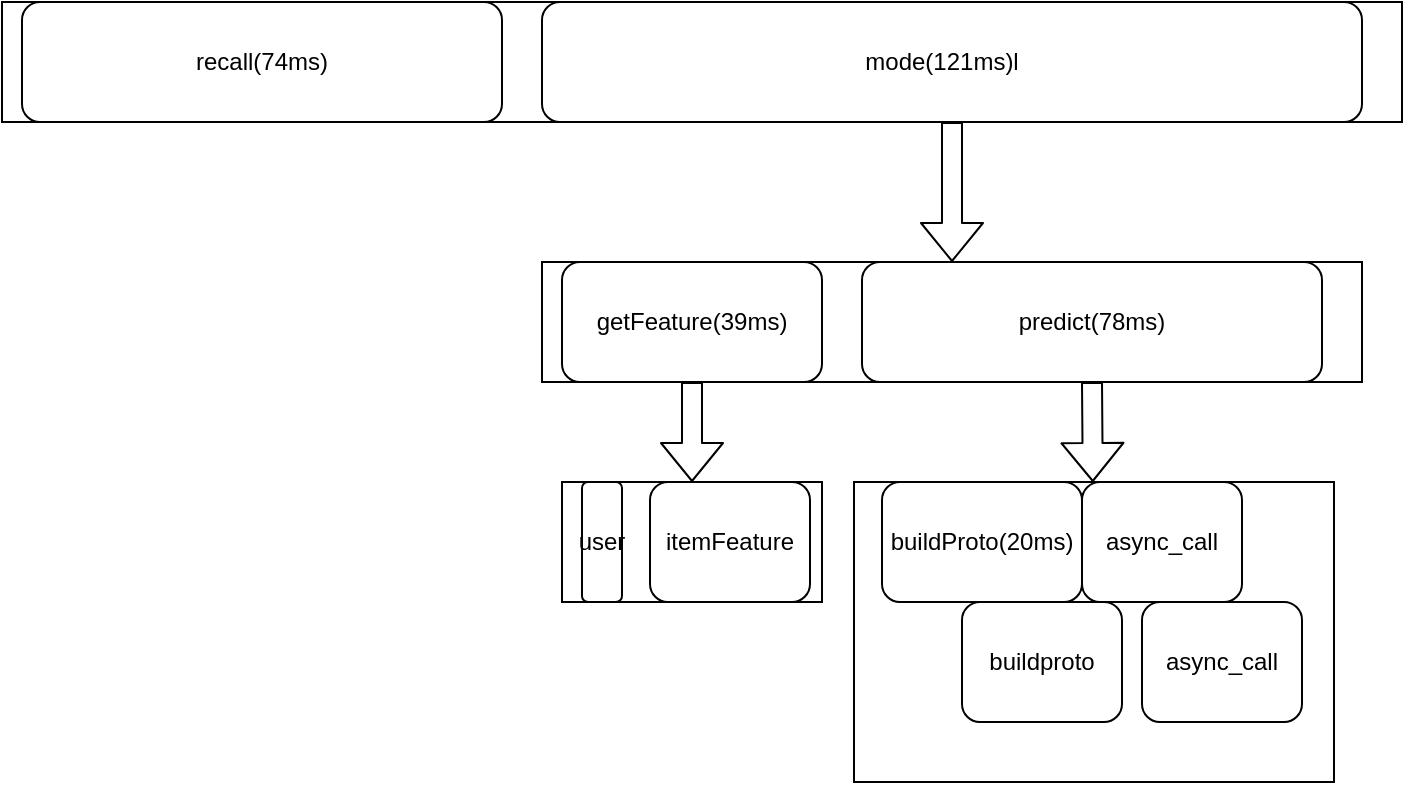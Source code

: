 <mxfile version="13.9.2" type="github">
  <diagram id="UEAZaV06oQafjDegOS_-" name="Page-1">
    <mxGraphModel dx="570" dy="308" grid="1" gridSize="10" guides="1" tooltips="1" connect="1" arrows="1" fold="1" page="1" pageScale="1" pageWidth="827" pageHeight="1169" math="0" shadow="0">
      <root>
        <mxCell id="0" />
        <mxCell id="1" parent="0" />
        <mxCell id="EQKizvcPX6LPGZTY7q5G-1" value="" style="rounded=0;whiteSpace=wrap;html=1;" vertex="1" parent="1">
          <mxGeometry x="50" y="360" width="700" height="60" as="geometry" />
        </mxCell>
        <mxCell id="EQKizvcPX6LPGZTY7q5G-3" value="" style="rounded=1;whiteSpace=wrap;html=1;" vertex="1" parent="1">
          <mxGeometry x="320" y="360" width="410" height="60" as="geometry" />
        </mxCell>
        <mxCell id="EQKizvcPX6LPGZTY7q5G-5" value="recall(74ms)" style="rounded=1;whiteSpace=wrap;html=1;" vertex="1" parent="1">
          <mxGeometry x="60" y="360" width="240" height="60" as="geometry" />
        </mxCell>
        <mxCell id="EQKizvcPX6LPGZTY7q5G-6" value="mode(121ms)l" style="text;html=1;strokeColor=none;fillColor=none;align=center;verticalAlign=middle;whiteSpace=wrap;rounded=0;" vertex="1" parent="1">
          <mxGeometry x="500" y="380" width="40" height="20" as="geometry" />
        </mxCell>
        <mxCell id="EQKizvcPX6LPGZTY7q5G-9" value="" style="rounded=0;whiteSpace=wrap;html=1;" vertex="1" parent="1">
          <mxGeometry x="320" y="490" width="410" height="60" as="geometry" />
        </mxCell>
        <mxCell id="EQKizvcPX6LPGZTY7q5G-12" value="" style="shape=flexArrow;endArrow=classic;html=1;exitX=0.5;exitY=1;exitDx=0;exitDy=0;entryX=0.5;entryY=0;entryDx=0;entryDy=0;" edge="1" parent="1" source="EQKizvcPX6LPGZTY7q5G-3" target="EQKizvcPX6LPGZTY7q5G-9">
          <mxGeometry width="50" height="50" relative="1" as="geometry">
            <mxPoint x="190" y="540" as="sourcePoint" />
            <mxPoint x="240" y="490" as="targetPoint" />
          </mxGeometry>
        </mxCell>
        <mxCell id="EQKizvcPX6LPGZTY7q5G-13" value="getFeature(39ms)" style="rounded=1;whiteSpace=wrap;html=1;" vertex="1" parent="1">
          <mxGeometry x="330" y="490" width="130" height="60" as="geometry" />
        </mxCell>
        <mxCell id="EQKizvcPX6LPGZTY7q5G-14" value="predict(78ms)" style="rounded=1;whiteSpace=wrap;html=1;" vertex="1" parent="1">
          <mxGeometry x="480" y="490" width="230" height="60" as="geometry" />
        </mxCell>
        <mxCell id="EQKizvcPX6LPGZTY7q5G-15" value="" style="rounded=0;whiteSpace=wrap;html=1;" vertex="1" parent="1">
          <mxGeometry x="476" y="600" width="240" height="150" as="geometry" />
        </mxCell>
        <mxCell id="EQKizvcPX6LPGZTY7q5G-16" value="" style="shape=flexArrow;endArrow=classic;html=1;exitX=0.5;exitY=1;exitDx=0;exitDy=0;" edge="1" parent="1" source="EQKizvcPX6LPGZTY7q5G-14" target="EQKizvcPX6LPGZTY7q5G-15">
          <mxGeometry width="50" height="50" relative="1" as="geometry">
            <mxPoint x="390" y="420" as="sourcePoint" />
            <mxPoint x="440" y="370" as="targetPoint" />
          </mxGeometry>
        </mxCell>
        <mxCell id="EQKizvcPX6LPGZTY7q5G-17" value="buildProto(20ms)" style="rounded=1;whiteSpace=wrap;html=1;" vertex="1" parent="1">
          <mxGeometry x="490" y="600" width="100" height="60" as="geometry" />
        </mxCell>
        <mxCell id="EQKizvcPX6LPGZTY7q5G-18" value="async_call" style="rounded=1;whiteSpace=wrap;html=1;" vertex="1" parent="1">
          <mxGeometry x="620" y="660" width="80" height="60" as="geometry" />
        </mxCell>
        <mxCell id="EQKizvcPX6LPGZTY7q5G-19" value="buildproto" style="rounded=1;whiteSpace=wrap;html=1;" vertex="1" parent="1">
          <mxGeometry x="530" y="660" width="80" height="60" as="geometry" />
        </mxCell>
        <mxCell id="EQKizvcPX6LPGZTY7q5G-20" value="async_call" style="rounded=1;whiteSpace=wrap;html=1;" vertex="1" parent="1">
          <mxGeometry x="590" y="600" width="80" height="60" as="geometry" />
        </mxCell>
        <mxCell id="EQKizvcPX6LPGZTY7q5G-21" value="" style="rounded=0;whiteSpace=wrap;html=1;" vertex="1" parent="1">
          <mxGeometry x="330" y="600" width="130" height="60" as="geometry" />
        </mxCell>
        <mxCell id="EQKizvcPX6LPGZTY7q5G-22" value="" style="shape=flexArrow;endArrow=classic;html=1;exitX=0.5;exitY=1;exitDx=0;exitDy=0;entryX=0.5;entryY=0;entryDx=0;entryDy=0;" edge="1" parent="1" source="EQKizvcPX6LPGZTY7q5G-13" target="EQKizvcPX6LPGZTY7q5G-21">
          <mxGeometry width="50" height="50" relative="1" as="geometry">
            <mxPoint x="520" y="580" as="sourcePoint" />
            <mxPoint x="570" y="530" as="targetPoint" />
          </mxGeometry>
        </mxCell>
        <mxCell id="EQKizvcPX6LPGZTY7q5G-23" value="itemFeature" style="rounded=1;whiteSpace=wrap;html=1;" vertex="1" parent="1">
          <mxGeometry x="374" y="600" width="80" height="60" as="geometry" />
        </mxCell>
        <mxCell id="EQKizvcPX6LPGZTY7q5G-24" value="user" style="rounded=1;whiteSpace=wrap;html=1;" vertex="1" parent="1">
          <mxGeometry x="340" y="600" width="20" height="60" as="geometry" />
        </mxCell>
      </root>
    </mxGraphModel>
  </diagram>
</mxfile>
